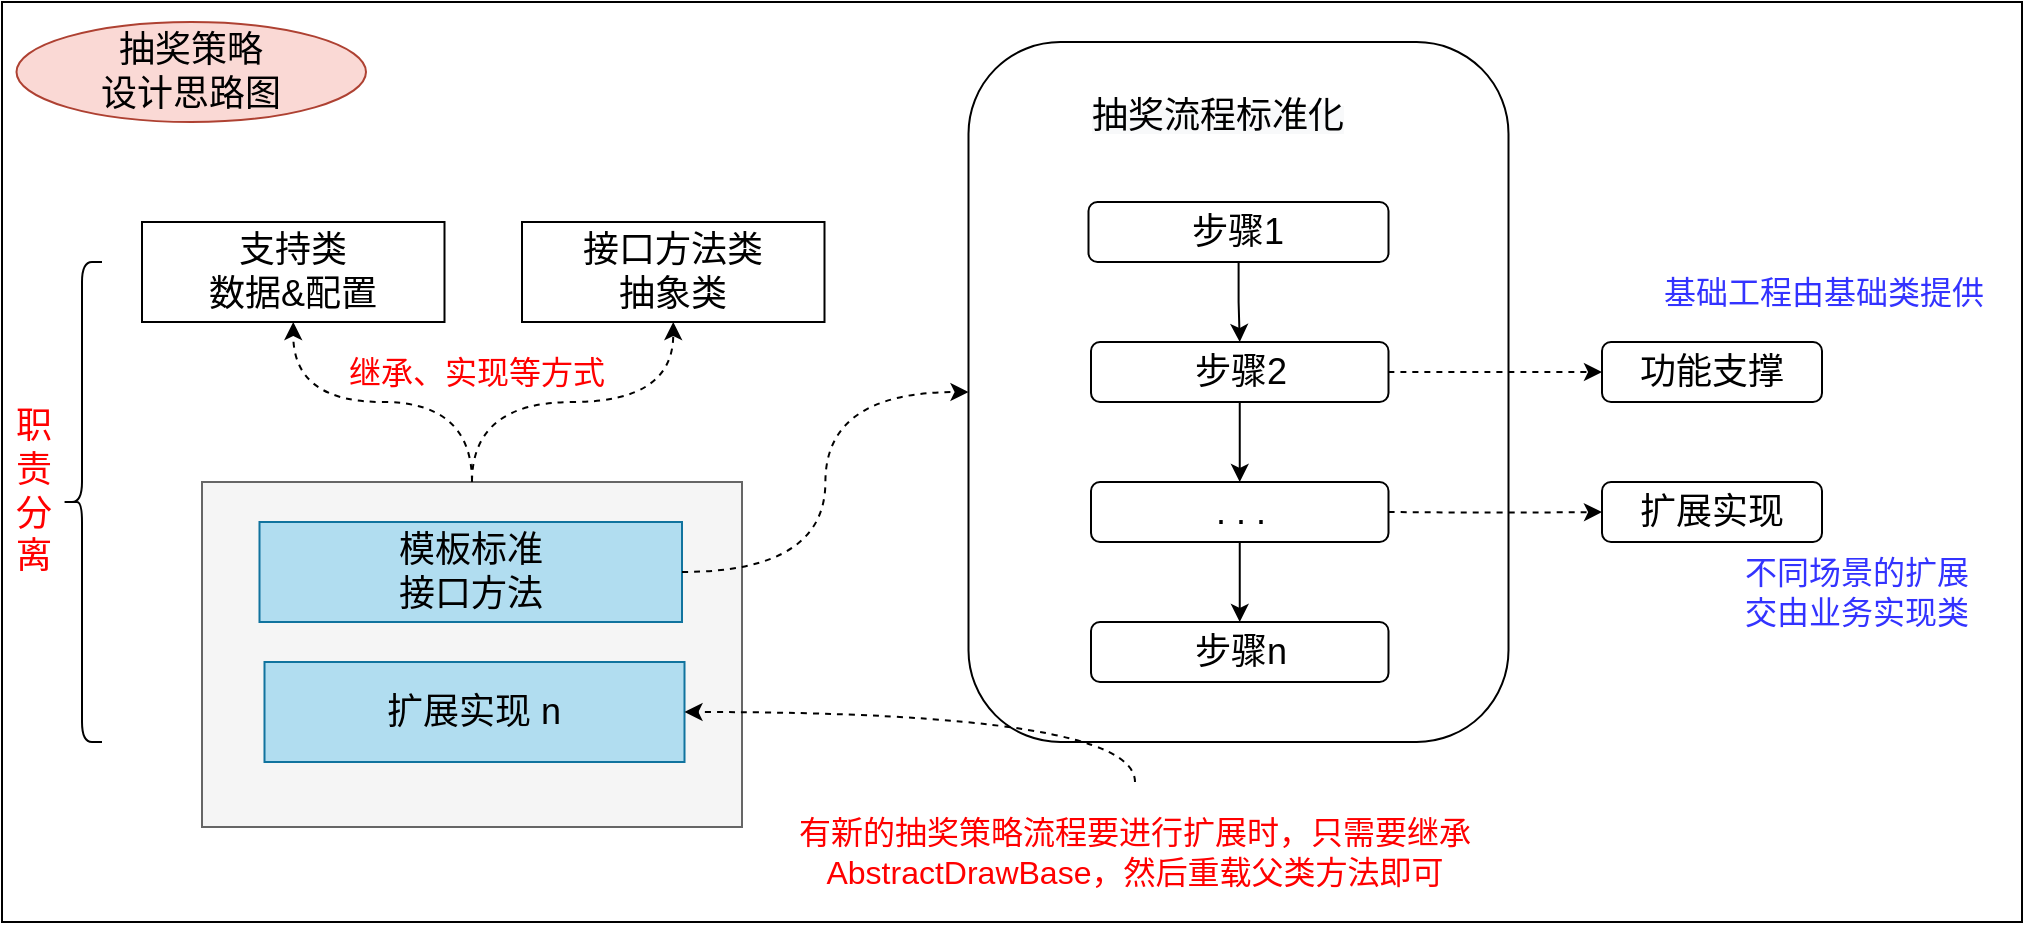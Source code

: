 <mxfile version="14.5.1" type="device" pages="2"><diagram id="C5RBs43oDa-KdzZeNtuy" name="Page-1"><mxGraphModel dx="1038" dy="-220" grid="0" gridSize="10" guides="1" tooltips="1" connect="1" arrows="1" fold="1" page="1" pageScale="1" pageWidth="1169" pageHeight="827" math="0" shadow="0"><root><mxCell id="WIyWlLk6GJQsqaUBKTNV-0"/><mxCell id="WIyWlLk6GJQsqaUBKTNV-1" parent="WIyWlLk6GJQsqaUBKTNV-0"/><mxCell id="5zBFOFScRS4QdP6r3v4_-82" value="" style="rounded=1;whiteSpace=wrap;html=1;fillColor=none;arcSize=17;" parent="WIyWlLk6GJQsqaUBKTNV-1" vertex="1"><mxGeometry x="558.25" y="888" width="270" height="350" as="geometry"/></mxCell><mxCell id="5zBFOFScRS4QdP6r3v4_-114" value="" style="rounded=0;whiteSpace=wrap;html=1;fillColor=none;" parent="WIyWlLk6GJQsqaUBKTNV-1" vertex="1"><mxGeometry x="75" y="868" width="1010" height="460" as="geometry"/></mxCell><mxCell id="5zBFOFScRS4QdP6r3v4_-53" value="&lt;font style=&quot;font-size: 18px&quot;&gt;抽奖策略&lt;br&gt;设计思路图&lt;/font&gt;" style="ellipse;whiteSpace=wrap;html=1;fillColor=#fad9d5;strokeColor=#ae4132;" parent="WIyWlLk6GJQsqaUBKTNV-1" vertex="1"><mxGeometry x="82.25" y="878" width="174.75" height="50" as="geometry"/></mxCell><mxCell id="5zBFOFScRS4QdP6r3v4_-59" value="" style="whiteSpace=wrap;html=1;fillColor=#f5f5f5;strokeColor=#666666;fontColor=#333333;" parent="WIyWlLk6GJQsqaUBKTNV-1" vertex="1"><mxGeometry x="175" y="1108" width="270" height="172.5" as="geometry"/></mxCell><mxCell id="5zBFOFScRS4QdP6r3v4_-60" value="&lt;font style=&quot;font-size: 18px&quot;&gt;模板标准&lt;br&gt;接口方法&lt;/font&gt;" style="rounded=0;whiteSpace=wrap;html=1;fillColor=#b1ddf0;strokeColor=#10739e;" parent="WIyWlLk6GJQsqaUBKTNV-1" vertex="1"><mxGeometry x="203.75" y="1128" width="211.25" height="50" as="geometry"/></mxCell><mxCell id="5zBFOFScRS4QdP6r3v4_-61" value="&lt;font style=&quot;font-size: 18px&quot;&gt;扩展实现 n&lt;/font&gt;" style="rounded=0;whiteSpace=wrap;html=1;fillColor=#b1ddf0;strokeColor=#10739e;" parent="WIyWlLk6GJQsqaUBKTNV-1" vertex="1"><mxGeometry x="206.25" y="1198" width="210" height="50" as="geometry"/></mxCell><mxCell id="5zBFOFScRS4QdP6r3v4_-62" value="&lt;font style=&quot;font-size: 18px&quot;&gt;支持类&lt;br&gt;数据&amp;amp;配置&lt;/font&gt;" style="rounded=0;whiteSpace=wrap;html=1;" parent="WIyWlLk6GJQsqaUBKTNV-1" vertex="1"><mxGeometry x="145" y="978" width="151.25" height="50" as="geometry"/></mxCell><mxCell id="5zBFOFScRS4QdP6r3v4_-87" style="edgeStyle=orthogonalEdgeStyle;curved=1;rounded=0;orthogonalLoop=1;jettySize=auto;html=1;entryX=0.5;entryY=1;entryDx=0;entryDy=0;dashed=1;" parent="WIyWlLk6GJQsqaUBKTNV-1" source="5zBFOFScRS4QdP6r3v4_-59" target="5zBFOFScRS4QdP6r3v4_-62" edge="1"><mxGeometry x="75" y="868" as="geometry"/></mxCell><mxCell id="5zBFOFScRS4QdP6r3v4_-64" value="&lt;font style=&quot;font-size: 18px&quot;&gt;接口方法类&lt;br&gt;抽象类&lt;/font&gt;" style="rounded=0;whiteSpace=wrap;html=1;" parent="WIyWlLk6GJQsqaUBKTNV-1" vertex="1"><mxGeometry x="335" y="978" width="151.25" height="50" as="geometry"/></mxCell><mxCell id="5zBFOFScRS4QdP6r3v4_-88" style="edgeStyle=orthogonalEdgeStyle;curved=1;rounded=0;orthogonalLoop=1;jettySize=auto;html=1;entryX=0.5;entryY=1;entryDx=0;entryDy=0;dashed=1;" parent="WIyWlLk6GJQsqaUBKTNV-1" source="5zBFOFScRS4QdP6r3v4_-59" target="5zBFOFScRS4QdP6r3v4_-64" edge="1"><mxGeometry x="75" y="868" as="geometry"/></mxCell><mxCell id="5zBFOFScRS4QdP6r3v4_-84" style="edgeStyle=orthogonalEdgeStyle;curved=1;rounded=0;orthogonalLoop=1;jettySize=auto;html=1;exitX=0.5;exitY=0;exitDx=0;exitDy=0;entryX=1;entryY=0.5;entryDx=0;entryDy=0;dashed=1;" parent="WIyWlLk6GJQsqaUBKTNV-1" source="5zBFOFScRS4QdP6r3v4_-85" target="5zBFOFScRS4QdP6r3v4_-61" edge="1"><mxGeometry x="75" y="868" as="geometry"/></mxCell><mxCell id="5zBFOFScRS4QdP6r3v4_-85" value="&lt;font color=&quot;#ff0000&quot; style=&quot;font-size: 16px&quot;&gt;有新的抽奖策略流程要进行扩展时，只需要继承&lt;br&gt;AbstractDrawBase，然后重载父类方法即可&lt;/font&gt;" style="text;html=1;align=center;verticalAlign=middle;whiteSpace=wrap;rounded=0;" parent="WIyWlLk6GJQsqaUBKTNV-1" vertex="1"><mxGeometry x="470" y="1258" width="343" height="70" as="geometry"/></mxCell><mxCell id="5zBFOFScRS4QdP6r3v4_-89" value="" style="shape=curlyBracket;whiteSpace=wrap;html=1;rounded=1;" parent="WIyWlLk6GJQsqaUBKTNV-1" vertex="1"><mxGeometry x="105" y="998" width="20" height="240" as="geometry"/></mxCell><mxCell id="5zBFOFScRS4QdP6r3v4_-91" value="&lt;font style=&quot;font-size: 18px&quot; color=&quot;#ff0000&quot;&gt;职责分离&lt;/font&gt;" style="text;html=1;strokeColor=none;fillColor=none;align=center;verticalAlign=middle;whiteSpace=wrap;rounded=0;" parent="WIyWlLk6GJQsqaUBKTNV-1" vertex="1"><mxGeometry x="80.63" y="1048" width="20" height="130" as="geometry"/></mxCell><mxCell id="5zBFOFScRS4QdP6r3v4_-81" value="&lt;span style=&quot;color: rgb(0 , 0 , 0) ; font-family: &amp;#34;helvetica&amp;#34; ; font-style: normal ; font-weight: 400 ; letter-spacing: normal ; text-align: center ; text-indent: 0px ; text-transform: none ; word-spacing: 0px ; background-color: rgb(248 , 249 , 250) ; display: inline ; float: none&quot;&gt;&lt;font style=&quot;font-size: 18px&quot;&gt;抽奖流程标准化&lt;/font&gt;&lt;/span&gt;" style="text;whiteSpace=wrap;html=1;" parent="WIyWlLk6GJQsqaUBKTNV-1" vertex="1"><mxGeometry x="618.25" y="908" width="149.75" height="30" as="geometry"/></mxCell><mxCell id="5zBFOFScRS4QdP6r3v4_-102" style="edgeStyle=orthogonalEdgeStyle;curved=1;rounded=0;orthogonalLoop=1;jettySize=auto;html=1;entryX=0;entryY=0.5;entryDx=0;entryDy=0;dashed=1;" parent="WIyWlLk6GJQsqaUBKTNV-1" source="5zBFOFScRS4QdP6r3v4_-60" target="5zBFOFScRS4QdP6r3v4_-82" edge="1"><mxGeometry x="75" y="868" as="geometry"/></mxCell><mxCell id="5zBFOFScRS4QdP6r3v4_-72" value="&lt;font style=&quot;font-size: 18px&quot;&gt;步骤1&lt;/font&gt;" style="rounded=1;whiteSpace=wrap;html=1;" parent="WIyWlLk6GJQsqaUBKTNV-1" vertex="1"><mxGeometry x="618.25" y="968" width="150" height="30" as="geometry"/></mxCell><mxCell id="5zBFOFScRS4QdP6r3v4_-73" value="&lt;font style=&quot;font-size: 18px&quot;&gt;步骤2&lt;/font&gt;" style="rounded=1;whiteSpace=wrap;html=1;" parent="WIyWlLk6GJQsqaUBKTNV-1" vertex="1"><mxGeometry x="619.5" y="1038" width="148.75" height="30" as="geometry"/></mxCell><mxCell id="5zBFOFScRS4QdP6r3v4_-77" style="edgeStyle=orthogonalEdgeStyle;rounded=0;orthogonalLoop=1;jettySize=auto;html=1;entryX=0.5;entryY=0;entryDx=0;entryDy=0;" parent="WIyWlLk6GJQsqaUBKTNV-1" source="5zBFOFScRS4QdP6r3v4_-72" target="5zBFOFScRS4QdP6r3v4_-73" edge="1"><mxGeometry x="572" y="968" as="geometry"/></mxCell><mxCell id="5zBFOFScRS4QdP6r3v4_-94" value="&lt;font style=&quot;font-size: 18px&quot;&gt;. . .&lt;/font&gt;" style="rounded=1;whiteSpace=wrap;html=1;" parent="WIyWlLk6GJQsqaUBKTNV-1" vertex="1"><mxGeometry x="619.5" y="1108" width="148.75" height="30" as="geometry"/></mxCell><mxCell id="5zBFOFScRS4QdP6r3v4_-96" style="edgeStyle=orthogonalEdgeStyle;curved=1;rounded=0;orthogonalLoop=1;jettySize=auto;html=1;entryX=0.5;entryY=0;entryDx=0;entryDy=0;" parent="WIyWlLk6GJQsqaUBKTNV-1" source="5zBFOFScRS4QdP6r3v4_-73" target="5zBFOFScRS4QdP6r3v4_-94" edge="1"><mxGeometry x="552" y="878" as="geometry"/></mxCell><mxCell id="5zBFOFScRS4QdP6r3v4_-98" value="&lt;font style=&quot;font-size: 18px&quot;&gt;步骤n&lt;/font&gt;" style="rounded=1;whiteSpace=wrap;html=1;" parent="WIyWlLk6GJQsqaUBKTNV-1" vertex="1"><mxGeometry x="619.5" y="1178" width="148.75" height="30" as="geometry"/></mxCell><mxCell id="5zBFOFScRS4QdP6r3v4_-100" style="edgeStyle=orthogonalEdgeStyle;curved=1;rounded=0;orthogonalLoop=1;jettySize=auto;html=1;entryX=0.5;entryY=0;entryDx=0;entryDy=0;" parent="WIyWlLk6GJQsqaUBKTNV-1" source="5zBFOFScRS4QdP6r3v4_-94" target="5zBFOFScRS4QdP6r3v4_-98" edge="1"><mxGeometry x="552" y="878" as="geometry"/></mxCell><mxCell id="5zBFOFScRS4QdP6r3v4_-107" value="&lt;font style=&quot;font-size: 18px&quot;&gt;功能支撑&lt;/font&gt;" style="rounded=1;whiteSpace=wrap;html=1;" parent="WIyWlLk6GJQsqaUBKTNV-1" vertex="1"><mxGeometry x="875" y="1038" width="110" height="30" as="geometry"/></mxCell><mxCell id="5zBFOFScRS4QdP6r3v4_-106" style="edgeStyle=orthogonalEdgeStyle;curved=1;rounded=0;orthogonalLoop=1;jettySize=auto;html=1;dashed=1;entryX=0;entryY=0.5;entryDx=0;entryDy=0;" parent="WIyWlLk6GJQsqaUBKTNV-1" source="5zBFOFScRS4QdP6r3v4_-73" target="5zBFOFScRS4QdP6r3v4_-107" edge="1"><mxGeometry x="75" y="868" as="geometry"><mxPoint x="855" y="1053" as="targetPoint"/></mxGeometry></mxCell><mxCell id="5zBFOFScRS4QdP6r3v4_-108" style="edgeStyle=orthogonalEdgeStyle;curved=1;rounded=0;orthogonalLoop=1;jettySize=auto;html=1;dashed=1;entryX=0;entryY=0.5;entryDx=0;entryDy=0;" parent="WIyWlLk6GJQsqaUBKTNV-1" target="5zBFOFScRS4QdP6r3v4_-109" edge="1"><mxGeometry x="75" y="868" as="geometry"><mxPoint x="855" y="1123" as="targetPoint"/><mxPoint x="768.25" y="1123" as="sourcePoint"/></mxGeometry></mxCell><mxCell id="5zBFOFScRS4QdP6r3v4_-109" value="&lt;font style=&quot;font-size: 18px&quot;&gt;扩展实现&lt;/font&gt;" style="rounded=1;whiteSpace=wrap;html=1;" parent="WIyWlLk6GJQsqaUBKTNV-1" vertex="1"><mxGeometry x="875" y="1108" width="110" height="30" as="geometry"/></mxCell><mxCell id="5zBFOFScRS4QdP6r3v4_-110" value="&lt;font color=&quot;#3333ff&quot; style=&quot;font-size: 16px&quot;&gt;基础工程由基础类提供&lt;/font&gt;" style="text;html=1;strokeColor=none;fillColor=none;align=center;verticalAlign=middle;whiteSpace=wrap;rounded=0;" parent="WIyWlLk6GJQsqaUBKTNV-1" vertex="1"><mxGeometry x="902" y="998" width="168" height="30" as="geometry"/></mxCell><mxCell id="5zBFOFScRS4QdP6r3v4_-111" value="&lt;font color=&quot;#3333ff&quot; style=&quot;font-size: 16px&quot;&gt;不同场景的扩展&lt;br&gt;交由业务实现类&lt;/font&gt;" style="text;html=1;strokeColor=none;fillColor=none;align=center;verticalAlign=middle;whiteSpace=wrap;rounded=0;" parent="WIyWlLk6GJQsqaUBKTNV-1" vertex="1"><mxGeometry x="935" y="1148" width="135" height="30" as="geometry"/></mxCell><mxCell id="5zBFOFScRS4QdP6r3v4_-112" value="&lt;font color=&quot;#ff0000&quot;&gt;继承、实现等方式&lt;/font&gt;" style="text;html=1;strokeColor=none;fillColor=none;align=center;verticalAlign=middle;whiteSpace=wrap;rounded=0;fontSize=16;" parent="WIyWlLk6GJQsqaUBKTNV-1" vertex="1"><mxGeometry x="245" y="1038" width="135" height="30" as="geometry"/></mxCell></root></mxGraphModel></diagram><diagram id="RJn3zGvRPnH6G0mLa0SD" name="第 2 页"><mxGraphModel dx="1038" dy="1776" grid="1" gridSize="10" guides="1" tooltips="1" connect="1" arrows="1" fold="1" page="1" pageScale="1" pageWidth="827" pageHeight="1169" math="0" shadow="0"><root><mxCell id="ZEceZ8ylcUJgzUM0LyZ4-0"/><mxCell id="ZEceZ8ylcUJgzUM0LyZ4-1" parent="ZEceZ8ylcUJgzUM0LyZ4-0"/><mxCell id="ZEceZ8ylcUJgzUM0LyZ4-2" value="&lt;font style=&quot;font-size: 18px&quot;&gt;1. 获取抽奖策略&lt;/font&gt;" style="rounded=1;whiteSpace=wrap;html=1;" vertex="1" parent="ZEceZ8ylcUJgzUM0LyZ4-1"><mxGeometry x="749" y="-647" width="150" height="30" as="geometry"/></mxCell><mxCell id="ZEceZ8ylcUJgzUM0LyZ4-3" value="&lt;font style=&quot;font-size: 18px&quot;&gt;2. 校验抽奖策略是否已经初始化到内存&lt;/font&gt;" style="rounded=1;whiteSpace=wrap;html=1;" vertex="1" parent="ZEceZ8ylcUJgzUM0LyZ4-1"><mxGeometry x="666.37" y="-588.5" width="315.25" height="30" as="geometry"/></mxCell><mxCell id="ZEceZ8ylcUJgzUM0LyZ4-4" value="&lt;font style=&quot;font-size: 18px&quot;&gt;3. 获取不在抽奖范围内的列表&lt;/font&gt;" style="rounded=1;whiteSpace=wrap;html=1;" vertex="1" parent="ZEceZ8ylcUJgzUM0LyZ4-1"><mxGeometry x="699.38" y="-518.5" width="249.24" height="29.5" as="geometry"/></mxCell><mxCell id="ZEceZ8ylcUJgzUM0LyZ4-5" value="&lt;font style=&quot;font-size: 18px&quot;&gt;4. 执行抽奖算法&lt;/font&gt;" style="rounded=1;whiteSpace=wrap;html=1;" vertex="1" parent="ZEceZ8ylcUJgzUM0LyZ4-1"><mxGeometry x="734" y="-458.5" width="180" height="30" as="geometry"/></mxCell><mxCell id="ZEceZ8ylcUJgzUM0LyZ4-6" value="&lt;font style=&quot;font-size: 18px&quot;&gt;5. 包装中奖结果&lt;/font&gt;" style="rounded=1;whiteSpace=wrap;html=1;" vertex="1" parent="ZEceZ8ylcUJgzUM0LyZ4-1"><mxGeometry x="734" y="-385.5" width="180" height="30" as="geometry"/></mxCell><mxCell id="ZEceZ8ylcUJgzUM0LyZ4-7" style="edgeStyle=orthogonalEdgeStyle;rounded=0;orthogonalLoop=1;jettySize=auto;html=1;entryX=0.5;entryY=0;entryDx=0;entryDy=0;" edge="1" parent="ZEceZ8ylcUJgzUM0LyZ4-1" source="ZEceZ8ylcUJgzUM0LyZ4-2" target="ZEceZ8ylcUJgzUM0LyZ4-3"><mxGeometry relative="1" as="geometry"/></mxCell><mxCell id="ZEceZ8ylcUJgzUM0LyZ4-8" style="edgeStyle=orthogonalEdgeStyle;rounded=0;orthogonalLoop=1;jettySize=auto;html=1;" edge="1" parent="ZEceZ8ylcUJgzUM0LyZ4-1" source="ZEceZ8ylcUJgzUM0LyZ4-3" target="ZEceZ8ylcUJgzUM0LyZ4-4"><mxGeometry relative="1" as="geometry"/></mxCell><mxCell id="ZEceZ8ylcUJgzUM0LyZ4-9" style="edgeStyle=orthogonalEdgeStyle;rounded=0;orthogonalLoop=1;jettySize=auto;html=1;entryX=0.5;entryY=0;entryDx=0;entryDy=0;" edge="1" parent="ZEceZ8ylcUJgzUM0LyZ4-1" source="ZEceZ8ylcUJgzUM0LyZ4-4" target="ZEceZ8ylcUJgzUM0LyZ4-5"><mxGeometry relative="1" as="geometry"/></mxCell><mxCell id="ZEceZ8ylcUJgzUM0LyZ4-10" style="edgeStyle=orthogonalEdgeStyle;rounded=0;orthogonalLoop=1;jettySize=auto;html=1;entryX=0.5;entryY=0;entryDx=0;entryDy=0;" edge="1" parent="ZEceZ8ylcUJgzUM0LyZ4-1" source="ZEceZ8ylcUJgzUM0LyZ4-5" target="ZEceZ8ylcUJgzUM0LyZ4-6"><mxGeometry relative="1" as="geometry"/></mxCell><mxCell id="ZEceZ8ylcUJgzUM0LyZ4-11" value="" style="rounded=1;whiteSpace=wrap;html=1;fillColor=none;arcSize=17;" vertex="1" parent="ZEceZ8ylcUJgzUM0LyZ4-1"><mxGeometry x="654" y="-707" width="340" height="400" as="geometry"/></mxCell><mxCell id="ZEceZ8ylcUJgzUM0LyZ4-13" value="抽奖流程" style="ellipse;whiteSpace=wrap;html=1;fontSize=16;" vertex="1" parent="ZEceZ8ylcUJgzUM0LyZ4-1"><mxGeometry x="87.75" y="-302.5" width="90" height="50" as="geometry"/></mxCell><mxCell id="ZEceZ8ylcUJgzUM0LyZ4-14" style="edgeStyle=orthogonalEdgeStyle;rounded=0;orthogonalLoop=1;jettySize=auto;html=1;entryX=0;entryY=0.5;entryDx=0;entryDy=0;dashed=1;curved=1;" edge="1" parent="ZEceZ8ylcUJgzUM0LyZ4-1" source="ZEceZ8ylcUJgzUM0LyZ4-16" target="ZEceZ8ylcUJgzUM0LyZ4-11"><mxGeometry x="84" y="-767" as="geometry"/></mxCell><mxCell id="ZEceZ8ylcUJgzUM0LyZ4-15" value="&lt;font style=&quot;font-size: 14px&quot;&gt;具体实现&lt;/font&gt;" style="edgeLabel;html=1;align=center;verticalAlign=middle;resizable=0;points=[];" vertex="1" connectable="0" parent="ZEceZ8ylcUJgzUM0LyZ4-14"><mxGeometry x="0.079" y="1" relative="1" as="geometry"><mxPoint x="1" as="offset"/></mxGeometry></mxCell><mxCell id="ZEceZ8ylcUJgzUM0LyZ4-16" value="" style="whiteSpace=wrap;html=1;" vertex="1" parent="ZEceZ8ylcUJgzUM0LyZ4-1"><mxGeometry x="274.75" y="-407" width="348" height="95.5" as="geometry"/></mxCell><mxCell id="ZEceZ8ylcUJgzUM0LyZ4-17" value="&lt;font style=&quot;font-size: 18px&quot;&gt;DrawExecImpl&lt;br&gt;抽奖入口实现&lt;/font&gt;" style="rounded=0;whiteSpace=wrap;html=1;" vertex="1" parent="ZEceZ8ylcUJgzUM0LyZ4-1"><mxGeometry x="295.25" y="-379.25" width="142.5" height="44.5" as="geometry"/></mxCell><mxCell id="ZEceZ8ylcUJgzUM0LyZ4-18" value="&lt;font style=&quot;font-size: 18px&quot;&gt;扩展实现 n&lt;/font&gt;" style="rounded=0;whiteSpace=wrap;html=1;" vertex="1" parent="ZEceZ8ylcUJgzUM0LyZ4-1"><mxGeometry x="455.75" y="-379.25" width="142.5" height="45.75" as="geometry"/></mxCell><mxCell id="ZEceZ8ylcUJgzUM0LyZ4-19" value="&lt;font style=&quot;font-size: 18px&quot;&gt;DrawStrategySupport&lt;br&gt;抽奖策略数据支持&lt;/font&gt;" style="rounded=0;whiteSpace=wrap;html=1;" vertex="1" parent="ZEceZ8ylcUJgzUM0LyZ4-1"><mxGeometry x="342.75" y="-633.5" width="198" height="57" as="geometry"/></mxCell><mxCell id="ZEceZ8ylcUJgzUM0LyZ4-20" value="&lt;font style=&quot;font-size: 14px&quot;&gt;Extends&lt;/font&gt;" style="endArrow=block;endSize=16;endFill=0;html=1;exitX=0.5;exitY=0;exitDx=0;exitDy=0;entryX=0.5;entryY=1;entryDx=0;entryDy=0;edgeStyle=orthogonalEdgeStyle;" edge="1" parent="ZEceZ8ylcUJgzUM0LyZ4-1" source="ZEceZ8ylcUJgzUM0LyZ4-17" target="ZEceZ8ylcUJgzUM0LyZ4-21"><mxGeometry x="84" y="-767" width="160" as="geometry"><mxPoint x="462.75" y="-427" as="sourcePoint"/><mxPoint x="622.75" y="-427" as="targetPoint"/></mxGeometry></mxCell><mxCell id="ZEceZ8ylcUJgzUM0LyZ4-21" value="&lt;font style=&quot;font-size: 18px&quot;&gt;AbastractDrawBase&lt;br&gt;抽奖策略抽象基类&lt;/font&gt;" style="rounded=0;whiteSpace=wrap;html=1;" vertex="1" parent="ZEceZ8ylcUJgzUM0LyZ4-1"><mxGeometry x="342.75" y="-514.5" width="199" height="57.5" as="geometry"/></mxCell><mxCell id="ZEceZ8ylcUJgzUM0LyZ4-22" value="&lt;font style=&quot;font-size: 14px&quot;&gt;Extends&lt;/font&gt;" style="endArrow=block;endSize=16;endFill=0;html=1;exitX=0.5;exitY=0;exitDx=0;exitDy=0;entryX=0.5;entryY=1;entryDx=0;entryDy=0;" edge="1" parent="ZEceZ8ylcUJgzUM0LyZ4-1" source="ZEceZ8ylcUJgzUM0LyZ4-21" target="ZEceZ8ylcUJgzUM0LyZ4-19"><mxGeometry x="84" y="-767" width="160" as="geometry"><mxPoint x="462.75" y="-517" as="sourcePoint"/><mxPoint x="622.75" y="-517" as="targetPoint"/></mxGeometry></mxCell><mxCell id="ZEceZ8ylcUJgzUM0LyZ4-23" value="&lt;font style=&quot;font-size: 18px&quot;&gt;DrawConfig&lt;br&gt;封装抽奖策略组&lt;br&gt;Map&amp;lt;策略Mode，算法&amp;gt;&lt;/font&gt;" style="rounded=0;whiteSpace=wrap;html=1;" vertex="1" parent="ZEceZ8ylcUJgzUM0LyZ4-1"><mxGeometry x="344.19" y="-759.5" width="194.62" height="62.5" as="geometry"/></mxCell><mxCell id="ZEceZ8ylcUJgzUM0LyZ4-24" value="&lt;font style=&quot;font-size: 14px&quot;&gt;Extends&lt;/font&gt;" style="endArrow=block;endSize=16;endFill=0;html=1;entryX=0.5;entryY=1;entryDx=0;entryDy=0;exitX=0.5;exitY=0;exitDx=0;exitDy=0;" edge="1" parent="ZEceZ8ylcUJgzUM0LyZ4-1" source="ZEceZ8ylcUJgzUM0LyZ4-19" target="ZEceZ8ylcUJgzUM0LyZ4-23"><mxGeometry x="84" y="-767" width="160" as="geometry"><mxPoint x="442.75" y="-627" as="sourcePoint"/><mxPoint x="442.255" y="-697" as="targetPoint"/></mxGeometry></mxCell><mxCell id="ZEceZ8ylcUJgzUM0LyZ4-25" value="&lt;font style=&quot;font-size: 18px&quot;&gt;IDrawExec&lt;br&gt;抽奖接口&lt;/font&gt;" style="rounded=0;whiteSpace=wrap;html=1;" vertex="1" parent="ZEceZ8ylcUJgzUM0LyZ4-1"><mxGeometry x="92" y="-510.75" width="151.25" height="50" as="geometry"/></mxCell><mxCell id="ZEceZ8ylcUJgzUM0LyZ4-26" value="" style="endArrow=block;dashed=1;endFill=0;endSize=12;html=1;entryX=1;entryY=0.5;entryDx=0;entryDy=0;exitX=0;exitY=0.5;exitDx=0;exitDy=0;" edge="1" parent="ZEceZ8ylcUJgzUM0LyZ4-1" source="ZEceZ8ylcUJgzUM0LyZ4-21" target="ZEceZ8ylcUJgzUM0LyZ4-25"><mxGeometry x="84" y="-767" width="160" as="geometry"><mxPoint x="222.75" y="-427" as="sourcePoint"/><mxPoint x="382.75" y="-427" as="targetPoint"/></mxGeometry></mxCell><mxCell id="ZEceZ8ylcUJgzUM0LyZ4-27" value="&lt;font style=&quot;font-size: 14px&quot;&gt;implement&lt;/font&gt;" style="edgeLabel;html=1;align=center;verticalAlign=middle;resizable=0;points=[];" vertex="1" connectable="0" parent="ZEceZ8ylcUJgzUM0LyZ4-26"><mxGeometry x="-0.198" y="2" relative="1" as="geometry"><mxPoint x="-2" y="-14" as="offset"/></mxGeometry></mxCell><mxCell id="ZEceZ8ylcUJgzUM0LyZ4-28" value="&lt;span style=&quot;color: rgb(0 , 0 , 0) ; font-family: &amp;#34;helvetica&amp;#34; ; font-style: normal ; font-weight: 400 ; letter-spacing: normal ; text-align: center ; text-indent: 0px ; text-transform: none ; word-spacing: 0px ; background-color: rgb(248 , 249 , 250) ; display: inline ; float: none&quot;&gt;&lt;font style=&quot;font-size: 18px&quot;&gt;抽奖流程标准化&lt;/font&gt;&lt;/span&gt;" style="text;whiteSpace=wrap;html=1;" vertex="1" parent="ZEceZ8ylcUJgzUM0LyZ4-1"><mxGeometry x="752.75" y="-697" width="140" height="30" as="geometry"/></mxCell><mxCell id="ZEceZ8ylcUJgzUM0LyZ4-29" style="edgeStyle=orthogonalEdgeStyle;curved=1;rounded=0;orthogonalLoop=1;jettySize=auto;html=1;exitX=0.5;exitY=0;exitDx=0;exitDy=0;entryX=0.5;entryY=1;entryDx=0;entryDy=0;dashed=1;" edge="1" parent="ZEceZ8ylcUJgzUM0LyZ4-1" source="ZEceZ8ylcUJgzUM0LyZ4-30" target="ZEceZ8ylcUJgzUM0LyZ4-18"><mxGeometry x="84" y="-767" as="geometry"><mxPoint x="707.75" y="-257" as="sourcePoint"/></mxGeometry></mxCell><mxCell id="ZEceZ8ylcUJgzUM0LyZ4-30" value="&lt;font style=&quot;font-size: 18px&quot; color=&quot;#000000&quot;&gt;有新的抽奖策略流程要进行扩展时，只需要继承&lt;br&gt;AbstractDrawBase，然后重载父类方法即可&lt;/font&gt;" style="text;html=1;align=center;verticalAlign=middle;whiteSpace=wrap;rounded=0;" vertex="1" parent="ZEceZ8ylcUJgzUM0LyZ4-1"><mxGeometry x="325.13" y="-280.5" width="403.75" height="70" as="geometry"/></mxCell><mxCell id="ZEceZ8ylcUJgzUM0LyZ4-31" value="" style="edgeStyle=orthogonalEdgeStyle;rounded=0;orthogonalLoop=1;jettySize=auto;html=1;dashed=1;entryX=0;entryY=0.5;entryDx=0;entryDy=0;" edge="1" parent="ZEceZ8ylcUJgzUM0LyZ4-1" source="ZEceZ8ylcUJgzUM0LyZ4-13" target="ZEceZ8ylcUJgzUM0LyZ4-17"><mxGeometry x="84" y="-767" as="geometry"/></mxCell><mxCell id="ZEceZ8ylcUJgzUM0LyZ4-32" value="&lt;font style=&quot;font-size: 14px&quot;&gt;doDrawExec&lt;/font&gt;" style="edgeLabel;html=1;align=center;verticalAlign=middle;resizable=0;points=[];" vertex="1" connectable="0" parent="ZEceZ8ylcUJgzUM0LyZ4-31"><mxGeometry x="-0.2" y="2" relative="1" as="geometry"><mxPoint as="offset"/></mxGeometry></mxCell><mxCell id="ZEceZ8ylcUJgzUM0LyZ4-33" value="&lt;font style=&quot;font-size: 14px&quot;&gt;Extends&lt;/font&gt;" style="endArrow=block;endSize=16;endFill=0;html=1;exitX=0.5;exitY=0;exitDx=0;exitDy=0;entryX=0.5;entryY=1;entryDx=0;entryDy=0;edgeStyle=orthogonalEdgeStyle;" edge="1" parent="ZEceZ8ylcUJgzUM0LyZ4-1" source="ZEceZ8ylcUJgzUM0LyZ4-18" target="ZEceZ8ylcUJgzUM0LyZ4-21"><mxGeometry x="84" y="-767" width="160" as="geometry"><mxPoint x="376.5" y="-369.25" as="sourcePoint"/><mxPoint x="452.25" y="-447" as="targetPoint"/></mxGeometry></mxCell></root></mxGraphModel></diagram></mxfile>